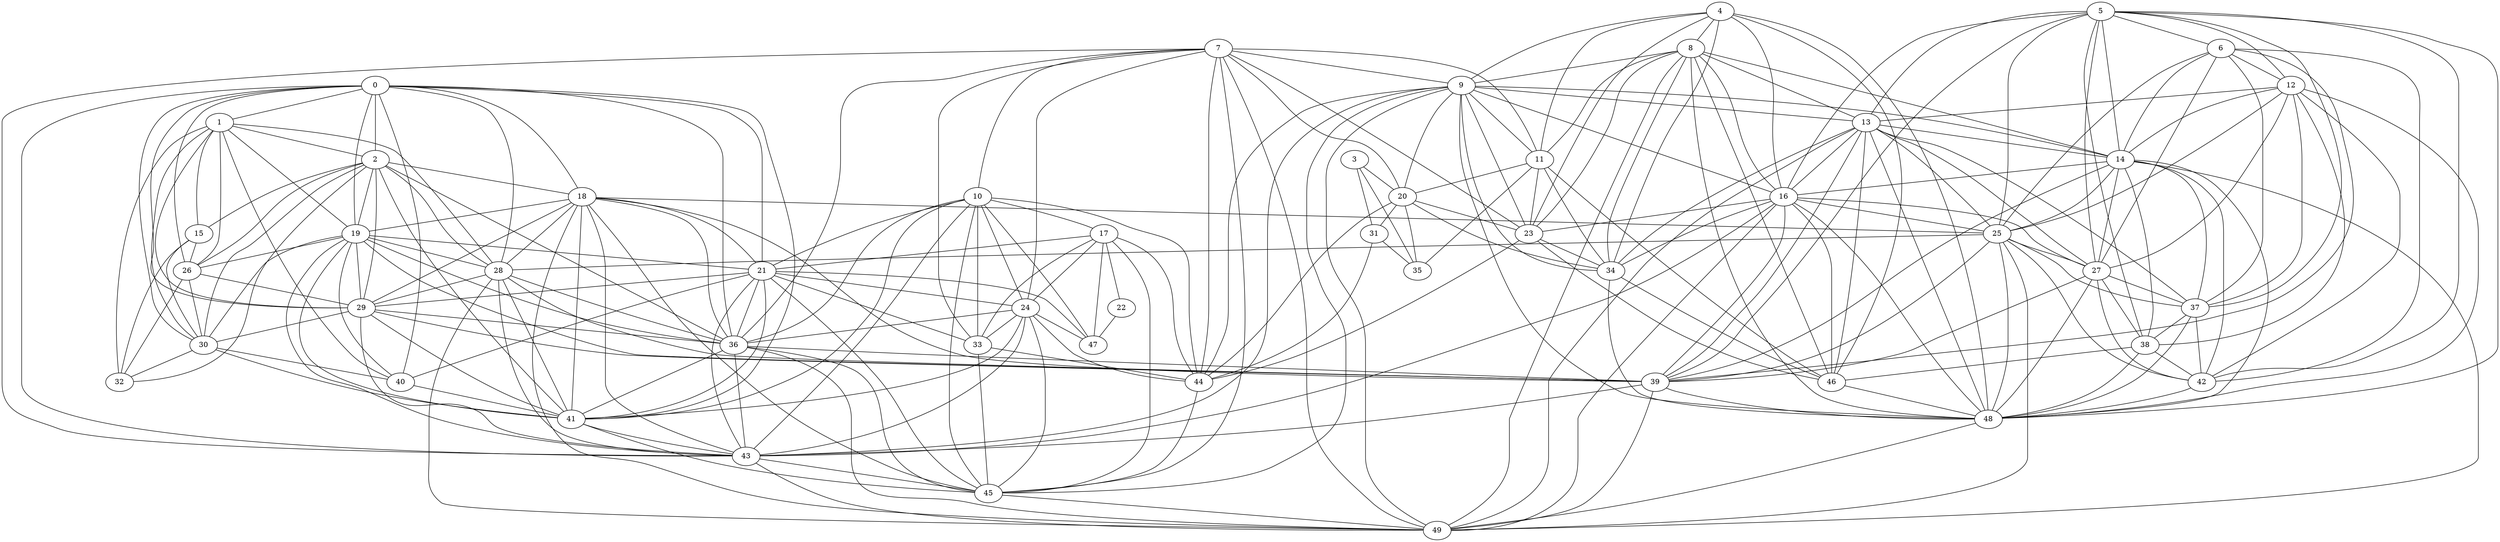strict graph G {
0;
1;
2;
3;
4;
5;
6;
7;
8;
9;
10;
11;
12;
13;
14;
15;
16;
17;
18;
19;
20;
21;
22;
23;
24;
25;
26;
27;
28;
29;
30;
31;
32;
33;
34;
35;
36;
37;
38;
39;
40;
41;
42;
43;
44;
45;
46;
47;
48;
49;
18 -- 21;
18 -- 45;
16 -- 39;
14 -- 39;
21 -- 29;
4 -- 34;
5 -- 42;
9 -- 14;
13 -- 27;
17 -- 22;
12 -- 25;
10 -- 24;
2 -- 36;
12 -- 42;
4 -- 11;
8 -- 16;
4 -- 48;
17 -- 47;
7 -- 24;
23 -- 46;
2 -- 19;
15 -- 30;
9 -- 49;
44 -- 45;
24 -- 41;
16 -- 48;
7 -- 44;
5 -- 37;
18 -- 43;
21 -- 36;
4 -- 46;
33 -- 45;
48 -- 49;
7 -- 33;
17 -- 45;
7 -- 49;
0 -- 28;
9 -- 34;
24 -- 33;
2 -- 41;
6 -- 42;
20 -- 31;
43 -- 49;
8 -- 11;
6 -- 27;
7 -- 20;
17 -- 24;
37 -- 48;
43 -- 45;
19 -- 21;
36 -- 39;
2 -- 30;
0 -- 43;
0 -- 40;
2 -- 28;
5 -- 13;
16 -- 46;
24 -- 44;
25 -- 28;
16 -- 23;
1 -- 2;
14 -- 49;
0 -- 41;
22 -- 47;
5 -- 16;
0 -- 29;
7 -- 45;
6 -- 25;
7 -- 11;
1 -- 19;
13 -- 37;
13 -- 48;
9 -- 11;
10 -- 47;
23 -- 34;
38 -- 46;
5 -- 38;
39 -- 49;
0 -- 2;
21 -- 40;
2 -- 32;
21 -- 47;
24 -- 36;
11 -- 20;
14 -- 42;
19 -- 41;
14 -- 38;
18 -- 25;
9 -- 48;
29 -- 43;
5 -- 6;
17 -- 21;
4 -- 8;
16 -- 34;
29 -- 30;
6 -- 37;
20 -- 34;
1 -- 30;
0 -- 30;
29 -- 39;
10 -- 21;
18 -- 36;
1 -- 28;
10 -- 33;
8 -- 9;
39 -- 43;
14 -- 37;
4 -- 23;
34 -- 46;
20 -- 44;
6 -- 12;
4 -- 9;
18 -- 49;
19 -- 30;
19 -- 40;
18 -- 39;
21 -- 24;
21 -- 33;
19 -- 36;
38 -- 48;
7 -- 36;
12 -- 38;
15 -- 26;
16 -- 43;
1 -- 40;
8 -- 46;
3 -- 31;
8 -- 14;
41 -- 43;
26 -- 29;
13 -- 25;
19 -- 29;
0 -- 36;
37 -- 38;
9 -- 43;
13 -- 49;
9 -- 13;
16 -- 49;
36 -- 49;
1 -- 26;
12 -- 14;
24 -- 47;
27 -- 42;
1 -- 15;
6 -- 39;
0 -- 21;
19 -- 43;
5 -- 12;
9 -- 20;
2 -- 18;
27 -- 37;
7 -- 10;
27 -- 39;
14 -- 48;
25 -- 37;
25 -- 39;
0 -- 26;
10 -- 43;
21 -- 43;
25 -- 48;
19 -- 28;
28 -- 49;
40 -- 41;
1 -- 29;
5 -- 14;
41 -- 45;
25 -- 42;
14 -- 27;
18 -- 28;
10 -- 41;
4 -- 16;
13 -- 16;
21 -- 41;
7 -- 43;
23 -- 44;
25 -- 49;
18 -- 19;
26 -- 30;
36 -- 43;
28 -- 36;
10 -- 36;
20 -- 35;
30 -- 32;
7 -- 9;
13 -- 14;
18 -- 29;
11 -- 46;
10 -- 44;
21 -- 45;
6 -- 14;
2 -- 15;
11 -- 35;
29 -- 36;
5 -- 39;
8 -- 48;
12 -- 13;
12 -- 27;
15 -- 32;
28 -- 39;
36 -- 45;
7 -- 23;
3 -- 20;
9 -- 16;
45 -- 49;
16 -- 25;
8 -- 49;
46 -- 48;
16 -- 27;
0 -- 18;
5 -- 27;
42 -- 48;
31 -- 44;
8 -- 34;
5 -- 25;
9 -- 23;
11 -- 23;
13 -- 34;
28 -- 43;
29 -- 41;
33 -- 44;
36 -- 41;
28 -- 41;
14 -- 16;
28 -- 29;
31 -- 35;
19 -- 39;
18 -- 41;
34 -- 48;
3 -- 35;
1 -- 32;
13 -- 39;
13 -- 46;
30 -- 41;
2 -- 29;
12 -- 37;
12 -- 48;
9 -- 44;
37 -- 42;
9 -- 45;
0 -- 1;
8 -- 23;
10 -- 17;
24 -- 43;
24 -- 45;
27 -- 48;
5 -- 48;
39 -- 48;
38 -- 42;
27 -- 38;
17 -- 44;
20 -- 23;
2 -- 26;
19 -- 26;
25 -- 27;
8 -- 13;
0 -- 19;
17 -- 33;
10 -- 45;
30 -- 40;
11 -- 34;
14 -- 25;
26 -- 32;
}
